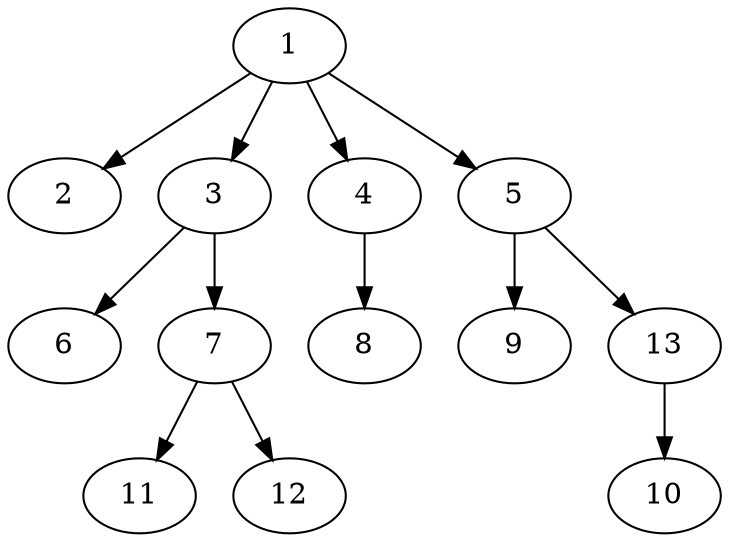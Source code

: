 digraph h {
aaaab[label="1"]
aaaac[label="2"]
aaaad[label="3"]
aaaba[label="6"]
aaabb[label="7"]
aaabc[label="11"]
aaabd[label="12"]
aaaca[label="4"]
aaacb[label="8"]
aaacc[label="5"]
aaacd[label="9"]
aaada[label="13"]
aaadb[label="10"]
aaaab->aaaac
aaaab->aaaad
aaaad->aaaba
aaaad->aaabb
aaabb->aaabc
aaabb->aaabd
aaaab->aaaca
aaaca->aaacb
aaaab->aaacc
aaacc->aaacd
aaacc->aaada
aaada->aaadb
}
